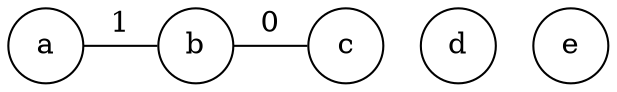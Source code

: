 graph
{
    node[shape=circle];
    a -- b[label="1"];
    b -- c[label="0"];
    d;
    e;
    {rank=same rankdir=LR a b c d e}
}
